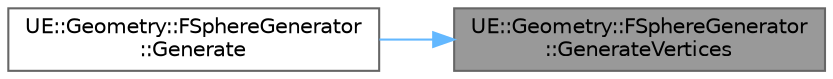 digraph "UE::Geometry::FSphereGenerator::GenerateVertices"
{
 // INTERACTIVE_SVG=YES
 // LATEX_PDF_SIZE
  bgcolor="transparent";
  edge [fontname=Helvetica,fontsize=10,labelfontname=Helvetica,labelfontsize=10];
  node [fontname=Helvetica,fontsize=10,shape=box,height=0.2,width=0.4];
  rankdir="RL";
  Node1 [id="Node000001",label="UE::Geometry::FSphereGenerator\l::GenerateVertices",height=0.2,width=0.4,color="gray40", fillcolor="grey60", style="filled", fontcolor="black",tooltip=" "];
  Node1 -> Node2 [id="edge1_Node000001_Node000002",dir="back",color="steelblue1",style="solid",tooltip=" "];
  Node2 [id="Node000002",label="UE::Geometry::FSphereGenerator\l::Generate",height=0.2,width=0.4,color="grey40", fillcolor="white", style="filled",URL="$d1/d0c/classUE_1_1Geometry_1_1FSphereGenerator.html#a05d26497304a8de46844b5392c816c13",tooltip="Generate the mesh."];
}
